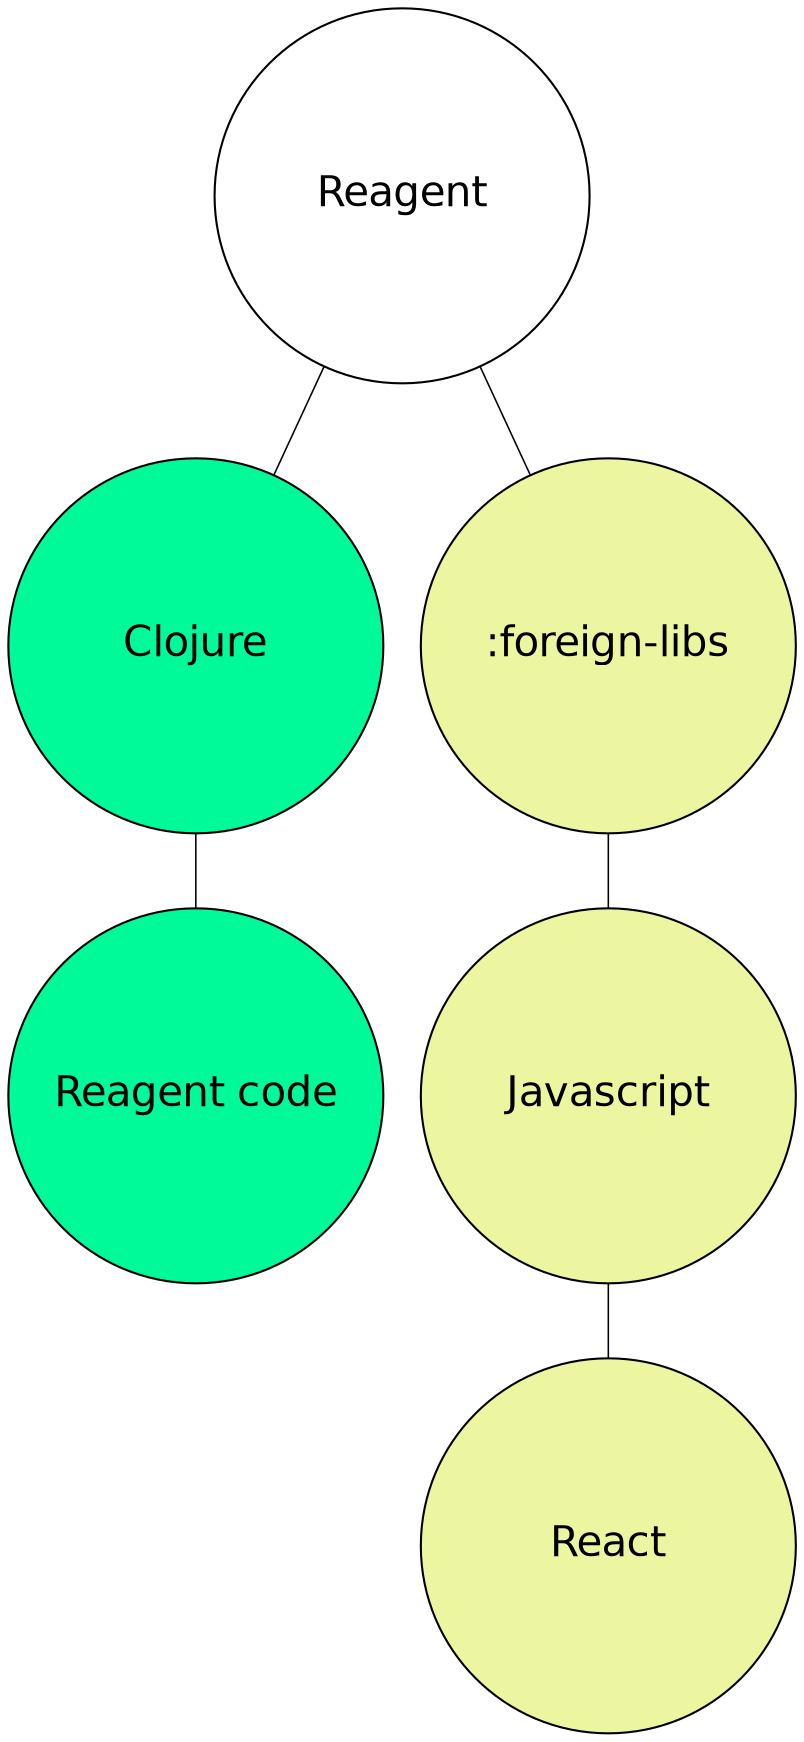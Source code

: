graph g {
    bgcolor=transparent # RGBA (with alpha)
        splines=true # use splines for edges, if needed to avoid overlap
        overlap=scale # (try to) stretch everything if edges overlap

        node [shape=circle,
                fixedsize=true,
                 width=2.5, # relative to the underlying coordinate grid?
                 color="black", # node border color (X11 or HTML colors)
                 fillcolor=white, # node fill color (X11 or HTML colors)
                 style="filled,solid",
                 fontcolor=black, # text color (X11 or HTML colors)
                     fontname="helvetica",
                     fontsize=20]

                 edge [ penwidth=0.75, color=black ]

                 // root
                 /* root [label="Reagent", fillcolor="#D9BC71"] */
                 root [label="Reagent"]
                 reagentdetails [label="Reagent code", fillcolor="#00F999"]
                 clojure [label="Clojure" fillcolor="#00F999"]

                 foreignLibs [label=":foreign-libs", fillcolor="#ECF6A1"]
                 js [label="Javascript", fillcolor="#ECF6A1"]
                 react [label="React", fillcolor="#ECF6A1"]

                 root -- clojure
                 clojure -- reagentdetails

                 root -- foreignLibs
                 foreignLibs -- js
                 js -- react
}
